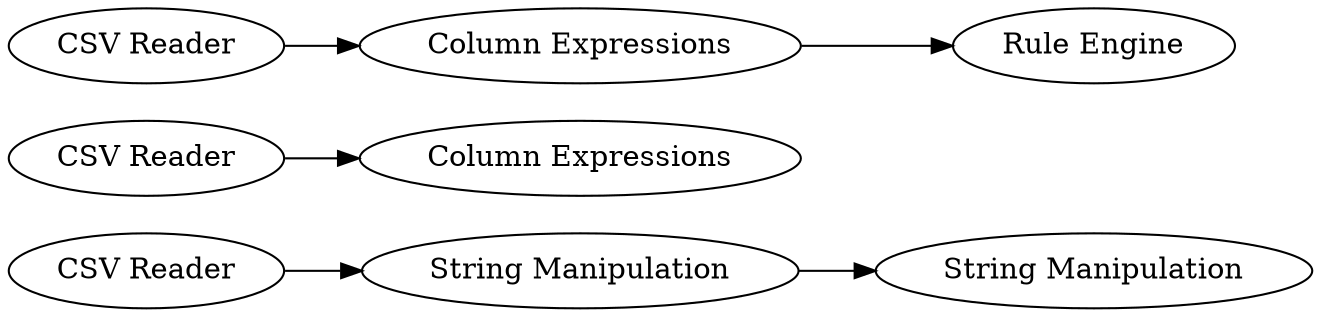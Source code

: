 digraph {
	1 [label="CSV Reader"]
	2 [label="CSV Reader"]
	3 [label="CSV Reader"]
	5 [label="String Manipulation"]
	6 [label="String Manipulation"]
	7 [label="Column Expressions"]
	8 [label="Column Expressions"]
	9 [label="Rule Engine"]
	1 -> 5
	2 -> 7
	3 -> 8
	5 -> 6
	8 -> 9
	rankdir=LR
}
